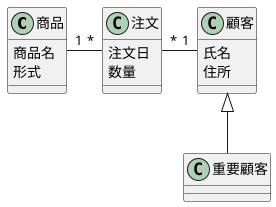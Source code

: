 @startuml 貸出管理システムのクラス図
'left to right direction
class "商品" as empty_car {
商品名
形式 
}
class "注文" as car {
注文日
数量
}
class "重要顧客" as rental {
}
class "顧客" as customer {
氏名
住所
}
empty_car "1" -ri- "*" car
car "*" -ri- "1" customer
customer <|-down- rental

@enduml